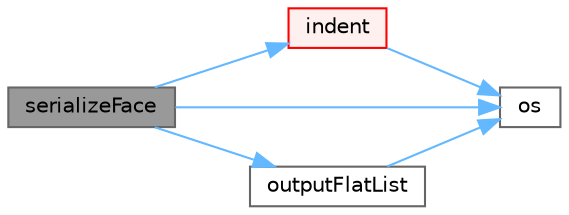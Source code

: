digraph "serializeFace"
{
 // LATEX_PDF_SIZE
  bgcolor="transparent";
  edge [fontname=Helvetica,fontsize=10,labelfontname=Helvetica,labelfontsize=10];
  node [fontname=Helvetica,fontsize=10,shape=box,height=0.2,width=0.4];
  rankdir="LR";
  Node1 [id="Node000001",label="serializeFace",height=0.2,width=0.4,color="gray40", fillcolor="grey60", style="filled", fontcolor="black",tooltip=" "];
  Node1 -> Node2 [id="edge1_Node000001_Node000002",color="steelblue1",style="solid",tooltip=" "];
  Node2 [id="Node000002",label="indent",height=0.2,width=0.4,color="red", fillcolor="#FFF0F0", style="filled",URL="$namespaceFoam.html#a7e15d05978b545ad4cbf3149a70b0dbf",tooltip=" "];
  Node2 -> Node4 [id="edge2_Node000002_Node000004",color="steelblue1",style="solid",tooltip=" "];
  Node4 [id="Node000004",label="os",height=0.2,width=0.4,color="grey40", fillcolor="white", style="filled",URL="$faMeshWriteEdgesOBJ_8H.html#abea05d50bd7259b44f2002c0382ba13e",tooltip=" "];
  Node1 -> Node4 [id="edge3_Node000001_Node000004",color="steelblue1",style="solid",tooltip=" "];
  Node1 -> Node5 [id="edge4_Node000001_Node000005",color="steelblue1",style="solid",tooltip=" "];
  Node5 [id="Node000005",label="outputFlatList",height=0.2,width=0.4,color="grey40", fillcolor="white", style="filled",URL="$namespaceFoam.html#abfd93d61debc26080fc3360f38813e62",tooltip=" "];
  Node5 -> Node4 [id="edge5_Node000005_Node000004",color="steelblue1",style="solid",tooltip=" "];
}
